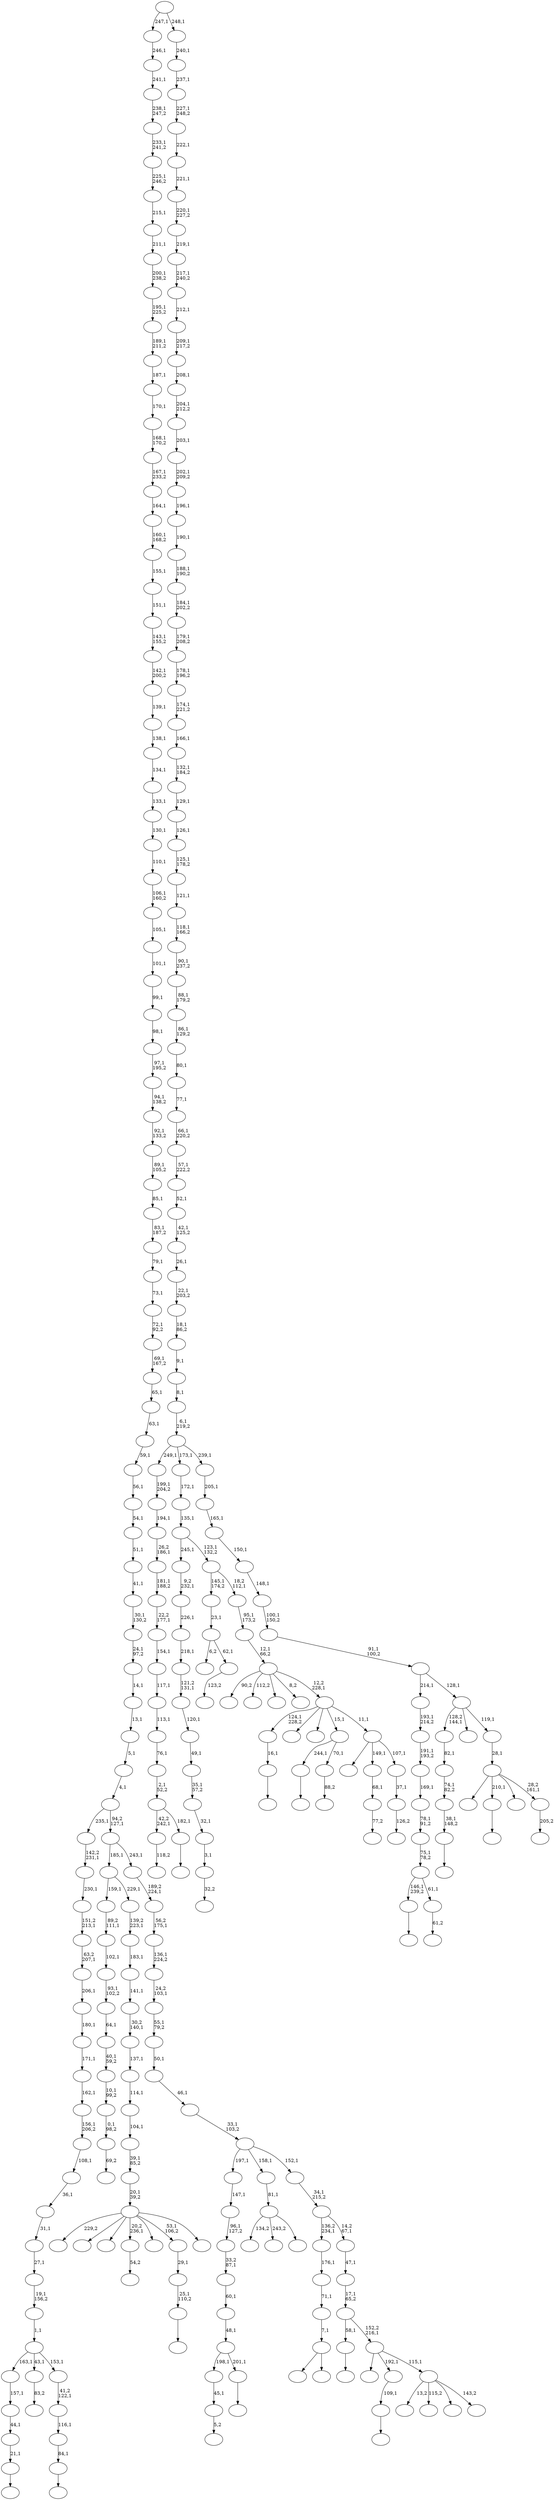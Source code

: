 digraph T {
	300 [label=""]
	299 [label=""]
	298 [label=""]
	297 [label=""]
	296 [label=""]
	295 [label=""]
	294 [label=""]
	293 [label=""]
	292 [label=""]
	291 [label=""]
	290 [label=""]
	289 [label=""]
	288 [label=""]
	287 [label=""]
	286 [label=""]
	285 [label=""]
	284 [label=""]
	283 [label=""]
	282 [label=""]
	281 [label=""]
	280 [label=""]
	279 [label=""]
	278 [label=""]
	277 [label=""]
	276 [label=""]
	275 [label=""]
	274 [label=""]
	273 [label=""]
	272 [label=""]
	271 [label=""]
	270 [label=""]
	269 [label=""]
	268 [label=""]
	267 [label=""]
	266 [label=""]
	265 [label=""]
	264 [label=""]
	263 [label=""]
	262 [label=""]
	261 [label=""]
	260 [label=""]
	259 [label=""]
	258 [label=""]
	257 [label=""]
	256 [label=""]
	255 [label=""]
	254 [label=""]
	253 [label=""]
	252 [label=""]
	251 [label=""]
	250 [label=""]
	249 [label=""]
	248 [label=""]
	247 [label=""]
	246 [label=""]
	245 [label=""]
	244 [label=""]
	243 [label=""]
	242 [label=""]
	241 [label=""]
	240 [label=""]
	239 [label=""]
	238 [label=""]
	237 [label=""]
	236 [label=""]
	235 [label=""]
	234 [label=""]
	233 [label=""]
	232 [label=""]
	231 [label=""]
	230 [label=""]
	229 [label=""]
	228 [label=""]
	227 [label=""]
	226 [label=""]
	225 [label=""]
	224 [label=""]
	223 [label=""]
	222 [label=""]
	221 [label=""]
	220 [label=""]
	219 [label=""]
	218 [label=""]
	217 [label=""]
	216 [label=""]
	215 [label=""]
	214 [label=""]
	213 [label=""]
	212 [label=""]
	211 [label=""]
	210 [label=""]
	209 [label=""]
	208 [label=""]
	207 [label=""]
	206 [label=""]
	205 [label=""]
	204 [label=""]
	203 [label=""]
	202 [label=""]
	201 [label=""]
	200 [label=""]
	199 [label=""]
	198 [label=""]
	197 [label=""]
	196 [label=""]
	195 [label=""]
	194 [label=""]
	193 [label=""]
	192 [label=""]
	191 [label=""]
	190 [label=""]
	189 [label=""]
	188 [label=""]
	187 [label=""]
	186 [label=""]
	185 [label=""]
	184 [label=""]
	183 [label=""]
	182 [label=""]
	181 [label=""]
	180 [label=""]
	179 [label=""]
	178 [label=""]
	177 [label=""]
	176 [label=""]
	175 [label=""]
	174 [label=""]
	173 [label=""]
	172 [label=""]
	171 [label=""]
	170 [label=""]
	169 [label=""]
	168 [label=""]
	167 [label=""]
	166 [label=""]
	165 [label=""]
	164 [label=""]
	163 [label=""]
	162 [label=""]
	161 [label=""]
	160 [label=""]
	159 [label=""]
	158 [label=""]
	157 [label=""]
	156 [label=""]
	155 [label=""]
	154 [label=""]
	153 [label=""]
	152 [label=""]
	151 [label=""]
	150 [label=""]
	149 [label=""]
	148 [label=""]
	147 [label=""]
	146 [label=""]
	145 [label=""]
	144 [label=""]
	143 [label=""]
	142 [label=""]
	141 [label=""]
	140 [label=""]
	139 [label=""]
	138 [label=""]
	137 [label=""]
	136 [label=""]
	135 [label=""]
	134 [label=""]
	133 [label=""]
	132 [label=""]
	131 [label=""]
	130 [label=""]
	129 [label=""]
	128 [label=""]
	127 [label=""]
	126 [label=""]
	125 [label=""]
	124 [label=""]
	123 [label=""]
	122 [label=""]
	121 [label=""]
	120 [label=""]
	119 [label=""]
	118 [label=""]
	117 [label=""]
	116 [label=""]
	115 [label=""]
	114 [label=""]
	113 [label=""]
	112 [label=""]
	111 [label=""]
	110 [label=""]
	109 [label=""]
	108 [label=""]
	107 [label=""]
	106 [label=""]
	105 [label=""]
	104 [label=""]
	103 [label=""]
	102 [label=""]
	101 [label=""]
	100 [label=""]
	99 [label=""]
	98 [label=""]
	97 [label=""]
	96 [label=""]
	95 [label=""]
	94 [label=""]
	93 [label=""]
	92 [label=""]
	91 [label=""]
	90 [label=""]
	89 [label=""]
	88 [label=""]
	87 [label=""]
	86 [label=""]
	85 [label=""]
	84 [label=""]
	83 [label=""]
	82 [label=""]
	81 [label=""]
	80 [label=""]
	79 [label=""]
	78 [label=""]
	77 [label=""]
	76 [label=""]
	75 [label=""]
	74 [label=""]
	73 [label=""]
	72 [label=""]
	71 [label=""]
	70 [label=""]
	69 [label=""]
	68 [label=""]
	67 [label=""]
	66 [label=""]
	65 [label=""]
	64 [label=""]
	63 [label=""]
	62 [label=""]
	61 [label=""]
	60 [label=""]
	59 [label=""]
	58 [label=""]
	57 [label=""]
	56 [label=""]
	55 [label=""]
	54 [label=""]
	53 [label=""]
	52 [label=""]
	51 [label=""]
	50 [label=""]
	49 [label=""]
	48 [label=""]
	47 [label=""]
	46 [label=""]
	45 [label=""]
	44 [label=""]
	43 [label=""]
	42 [label=""]
	41 [label=""]
	40 [label=""]
	39 [label=""]
	38 [label=""]
	37 [label=""]
	36 [label=""]
	35 [label=""]
	34 [label=""]
	33 [label=""]
	32 [label=""]
	31 [label=""]
	30 [label=""]
	29 [label=""]
	28 [label=""]
	27 [label=""]
	26 [label=""]
	25 [label=""]
	24 [label=""]
	23 [label=""]
	22 [label=""]
	21 [label=""]
	20 [label=""]
	19 [label=""]
	18 [label=""]
	17 [label=""]
	16 [label=""]
	15 [label=""]
	14 [label=""]
	13 [label=""]
	12 [label=""]
	11 [label=""]
	10 [label=""]
	9 [label=""]
	8 [label=""]
	7 [label=""]
	6 [label=""]
	5 [label=""]
	4 [label=""]
	3 [label=""]
	2 [label=""]
	1 [label=""]
	0 [label=""]
	294 -> 295 [label="5,2"]
	293 -> 294 [label="45,1"]
	291 -> 292 [label=""]
	290 -> 291 [label="21,1"]
	289 -> 290 [label="44,1"]
	288 -> 289 [label="157,1"]
	286 -> 287 [label=""]
	283 -> 284 [label=""]
	282 -> 283 [label="16,1"]
	276 -> 277 [label="118,2"]
	273 -> 274 [label=""]
	272 -> 276 [label="42,2\n242,1"]
	272 -> 273 [label="182,1"]
	271 -> 272 [label="2,1\n52,2"]
	270 -> 271 [label="76,1"]
	269 -> 270 [label="113,1"]
	268 -> 269 [label="117,1"]
	267 -> 268 [label="154,1"]
	266 -> 267 [label="22,2\n177,1"]
	265 -> 266 [label="181,1\n188,2"]
	264 -> 265 [label="26,2\n186,1"]
	263 -> 264 [label="194,1"]
	262 -> 263 [label="199,1\n204,2"]
	258 -> 259 [label="54,2"]
	256 -> 257 [label=""]
	255 -> 293 [label="198,1"]
	255 -> 256 [label="201,1"]
	254 -> 255 [label="48,1"]
	253 -> 254 [label="60,1"]
	252 -> 253 [label="33,2\n87,1"]
	251 -> 252 [label="96,1\n127,2"]
	250 -> 251 [label="147,1"]
	248 -> 249 [label="69,2"]
	247 -> 248 [label="0,1\n98,2"]
	246 -> 247 [label="10,1\n99,2"]
	245 -> 246 [label="40,1\n59,2"]
	244 -> 245 [label="64,1"]
	243 -> 244 [label="93,1\n102,2"]
	242 -> 243 [label="102,1"]
	241 -> 242 [label="89,2\n111,1"]
	239 -> 240 [label=""]
	235 -> 236 [label=""]
	233 -> 234 [label="123,2"]
	232 -> 281 [label="6,2"]
	232 -> 233 [label="62,1"]
	231 -> 232 [label="23,1"]
	229 -> 230 [label="32,2"]
	228 -> 229 [label="3,1"]
	227 -> 228 [label="32,1"]
	226 -> 227 [label="35,1\n57,2"]
	225 -> 226 [label="49,1"]
	224 -> 225 [label="120,1"]
	223 -> 224 [label="121,2\n131,1"]
	222 -> 223 [label="218,1"]
	221 -> 222 [label="226,1"]
	220 -> 221 [label="9,2\n232,1"]
	218 -> 297 [label="134,2"]
	218 -> 275 [label="243,2"]
	218 -> 219 [label=""]
	217 -> 218 [label="81,1"]
	213 -> 296 [label=""]
	213 -> 214 [label=""]
	212 -> 213 [label="7,1"]
	211 -> 212 [label="71,1"]
	210 -> 211 [label="176,1"]
	208 -> 209 [label=""]
	207 -> 208 [label="25,1\n110,2"]
	206 -> 207 [label="29,1"]
	204 -> 205 [label="83,2"]
	202 -> 203 [label=""]
	201 -> 202 [label="38,1\n148,2"]
	200 -> 201 [label="74,1\n82,2"]
	199 -> 200 [label="82,1"]
	194 -> 195 [label="88,2"]
	193 -> 235 [label="244,1"]
	193 -> 194 [label="70,1"]
	190 -> 191 [label="61,2"]
	189 -> 286 [label="146,1\n239,2"]
	189 -> 190 [label="61,1"]
	188 -> 189 [label="75,1\n78,2"]
	187 -> 188 [label="78,1\n91,2"]
	186 -> 187 [label="169,1"]
	185 -> 186 [label="191,1\n193,2"]
	184 -> 185 [label="193,1\n214,2"]
	182 -> 183 [label=""]
	181 -> 182 [label="84,1"]
	180 -> 181 [label="116,1"]
	179 -> 180 [label="41,2\n122,1"]
	178 -> 288 [label="163,1"]
	178 -> 204 [label="43,1"]
	178 -> 179 [label="153,1"]
	177 -> 178 [label="1,1"]
	176 -> 177 [label="19,1\n156,2"]
	175 -> 176 [label="27,1"]
	174 -> 175 [label="31,1"]
	173 -> 174 [label="36,1"]
	172 -> 173 [label="108,1"]
	171 -> 172 [label="156,1\n206,2"]
	170 -> 171 [label="162,1"]
	169 -> 170 [label="171,1"]
	168 -> 169 [label="180,1"]
	167 -> 168 [label="206,1"]
	166 -> 167 [label="63,2\n207,1"]
	165 -> 166 [label="151,2\n213,1"]
	164 -> 165 [label="230,1"]
	163 -> 164 [label="142,2\n231,1"]
	161 -> 162 [label="77,2"]
	160 -> 161 [label="68,1"]
	158 -> 279 [label="229,2"]
	158 -> 278 [label=""]
	158 -> 260 [label=""]
	158 -> 258 [label="20,2\n236,1"]
	158 -> 215 [label=""]
	158 -> 206 [label="53,1\n106,2"]
	158 -> 159 [label=""]
	157 -> 158 [label="20,1\n39,2"]
	156 -> 157 [label="39,1\n85,2"]
	155 -> 156 [label="104,1"]
	154 -> 155 [label="114,1"]
	153 -> 154 [label="137,1"]
	152 -> 153 [label="30,2\n140,1"]
	151 -> 152 [label="141,1"]
	150 -> 151 [label="183,1"]
	149 -> 150 [label="139,2\n223,1"]
	148 -> 241 [label="159,1"]
	148 -> 149 [label="229,1"]
	146 -> 147 [label=""]
	145 -> 146 [label="109,1"]
	143 -> 144 [label="126,2"]
	142 -> 143 [label="37,1"]
	141 -> 280 [label=""]
	141 -> 160 [label="149,1"]
	141 -> 142 [label="107,1"]
	140 -> 282 [label="124,1\n228,2"]
	140 -> 261 [label=""]
	140 -> 237 [label=""]
	140 -> 193 [label="15,1"]
	140 -> 141 [label="11,1"]
	139 -> 300 [label="90,2"]
	139 -> 238 [label="112,2"]
	139 -> 216 [label=""]
	139 -> 196 [label="8,2"]
	139 -> 140 [label="12,2\n228,1"]
	138 -> 139 [label="12,1\n66,2"]
	137 -> 138 [label="95,1\n173,2"]
	136 -> 231 [label="145,1\n174,2"]
	136 -> 137 [label="18,2\n112,1"]
	135 -> 220 [label="245,1"]
	135 -> 136 [label="123,1\n132,2"]
	134 -> 135 [label="135,1"]
	133 -> 134 [label="172,1"]
	130 -> 131 [label=""]
	128 -> 299 [label="13,2"]
	128 -> 192 [label="115,2"]
	128 -> 132 [label=""]
	128 -> 129 [label="143,2"]
	127 -> 285 [label=""]
	127 -> 145 [label="192,1"]
	127 -> 128 [label="115,1"]
	126 -> 130 [label="58,1"]
	126 -> 127 [label="152,2\n216,1"]
	125 -> 126 [label="17,1\n65,2"]
	124 -> 125 [label="47,1"]
	123 -> 210 [label="136,2\n234,1"]
	123 -> 124 [label="14,2\n67,1"]
	122 -> 123 [label="34,1\n215,2"]
	121 -> 250 [label="197,1"]
	121 -> 217 [label="158,1"]
	121 -> 122 [label="152,1"]
	120 -> 121 [label="33,1\n103,2"]
	119 -> 120 [label="46,1"]
	118 -> 119 [label="50,1"]
	117 -> 118 [label="55,1\n79,2"]
	116 -> 117 [label="24,2\n103,1"]
	115 -> 116 [label="136,1\n224,2"]
	114 -> 115 [label="56,2\n175,1"]
	113 -> 114 [label="189,2\n224,1"]
	112 -> 148 [label="185,1"]
	112 -> 113 [label="243,1"]
	111 -> 163 [label="235,1"]
	111 -> 112 [label="94,2\n127,1"]
	110 -> 111 [label="4,1"]
	109 -> 110 [label="5,1"]
	108 -> 109 [label="13,1"]
	107 -> 108 [label="14,1"]
	106 -> 107 [label="24,1\n97,2"]
	105 -> 106 [label="30,1\n130,2"]
	104 -> 105 [label="41,1"]
	103 -> 104 [label="51,1"]
	102 -> 103 [label="54,1"]
	101 -> 102 [label="56,1"]
	100 -> 101 [label="59,1"]
	99 -> 100 [label="63,1"]
	98 -> 99 [label="65,1"]
	97 -> 98 [label="69,1\n167,2"]
	96 -> 97 [label="72,1\n92,2"]
	95 -> 96 [label="73,1"]
	94 -> 95 [label="79,1"]
	93 -> 94 [label="83,1\n187,2"]
	92 -> 93 [label="85,1"]
	91 -> 92 [label="89,1\n105,2"]
	90 -> 91 [label="92,1\n133,2"]
	89 -> 90 [label="94,1\n138,2"]
	88 -> 89 [label="97,1\n195,2"]
	87 -> 88 [label="98,1"]
	86 -> 87 [label="99,1"]
	85 -> 86 [label="101,1"]
	84 -> 85 [label="105,1"]
	83 -> 84 [label="106,1\n160,2"]
	82 -> 83 [label="110,1"]
	81 -> 82 [label="130,1"]
	80 -> 81 [label="133,1"]
	79 -> 80 [label="134,1"]
	78 -> 79 [label="138,1"]
	77 -> 78 [label="139,1"]
	76 -> 77 [label="142,1\n200,2"]
	75 -> 76 [label="143,1\n155,2"]
	74 -> 75 [label="151,1"]
	73 -> 74 [label="155,1"]
	72 -> 73 [label="160,1\n168,2"]
	71 -> 72 [label="164,1"]
	70 -> 71 [label="167,1\n233,2"]
	69 -> 70 [label="168,1\n170,2"]
	68 -> 69 [label="170,1"]
	67 -> 68 [label="187,1"]
	66 -> 67 [label="189,1\n211,2"]
	65 -> 66 [label="195,1\n225,2"]
	64 -> 65 [label="200,1\n238,2"]
	63 -> 64 [label="211,1"]
	62 -> 63 [label="215,1"]
	61 -> 62 [label="225,1\n246,2"]
	60 -> 61 [label="233,1\n241,2"]
	59 -> 60 [label="238,1\n247,2"]
	58 -> 59 [label="241,1"]
	57 -> 58 [label="246,1"]
	55 -> 56 [label="205,2"]
	54 -> 298 [label=""]
	54 -> 239 [label="210,1"]
	54 -> 197 [label=""]
	54 -> 55 [label="28,2\n161,1"]
	53 -> 54 [label="28,1"]
	52 -> 199 [label="128,2\n144,1"]
	52 -> 198 [label=""]
	52 -> 53 [label="119,1"]
	51 -> 184 [label="214,1"]
	51 -> 52 [label="128,1"]
	50 -> 51 [label="91,1\n100,2"]
	49 -> 50 [label="100,1\n150,2"]
	48 -> 49 [label="148,1"]
	47 -> 48 [label="150,1"]
	46 -> 47 [label="165,1"]
	45 -> 46 [label="205,1"]
	44 -> 262 [label="249,1"]
	44 -> 133 [label="173,1"]
	44 -> 45 [label="239,1"]
	43 -> 44 [label="6,1\n219,2"]
	42 -> 43 [label="8,1"]
	41 -> 42 [label="9,1"]
	40 -> 41 [label="18,1\n86,2"]
	39 -> 40 [label="22,1\n203,2"]
	38 -> 39 [label="26,1"]
	37 -> 38 [label="42,1\n125,2"]
	36 -> 37 [label="52,1"]
	35 -> 36 [label="57,1\n222,2"]
	34 -> 35 [label="66,1\n220,2"]
	33 -> 34 [label="77,1"]
	32 -> 33 [label="80,1"]
	31 -> 32 [label="86,1\n129,2"]
	30 -> 31 [label="88,1\n179,2"]
	29 -> 30 [label="90,1\n237,2"]
	28 -> 29 [label="118,1\n166,2"]
	27 -> 28 [label="121,1"]
	26 -> 27 [label="125,1\n178,2"]
	25 -> 26 [label="126,1"]
	24 -> 25 [label="129,1"]
	23 -> 24 [label="132,1\n184,2"]
	22 -> 23 [label="166,1"]
	21 -> 22 [label="174,1\n221,2"]
	20 -> 21 [label="178,1\n196,2"]
	19 -> 20 [label="179,1\n208,2"]
	18 -> 19 [label="184,1\n202,2"]
	17 -> 18 [label="188,1\n190,2"]
	16 -> 17 [label="190,1"]
	15 -> 16 [label="196,1"]
	14 -> 15 [label="202,1\n209,2"]
	13 -> 14 [label="203,1"]
	12 -> 13 [label="204,1\n212,2"]
	11 -> 12 [label="208,1"]
	10 -> 11 [label="209,1\n217,2"]
	9 -> 10 [label="212,1"]
	8 -> 9 [label="217,1\n240,2"]
	7 -> 8 [label="219,1"]
	6 -> 7 [label="220,1\n227,2"]
	5 -> 6 [label="221,1"]
	4 -> 5 [label="222,1"]
	3 -> 4 [label="227,1\n248,2"]
	2 -> 3 [label="237,1"]
	1 -> 2 [label="240,1"]
	0 -> 57 [label="247,1"]
	0 -> 1 [label="248,1"]
}
